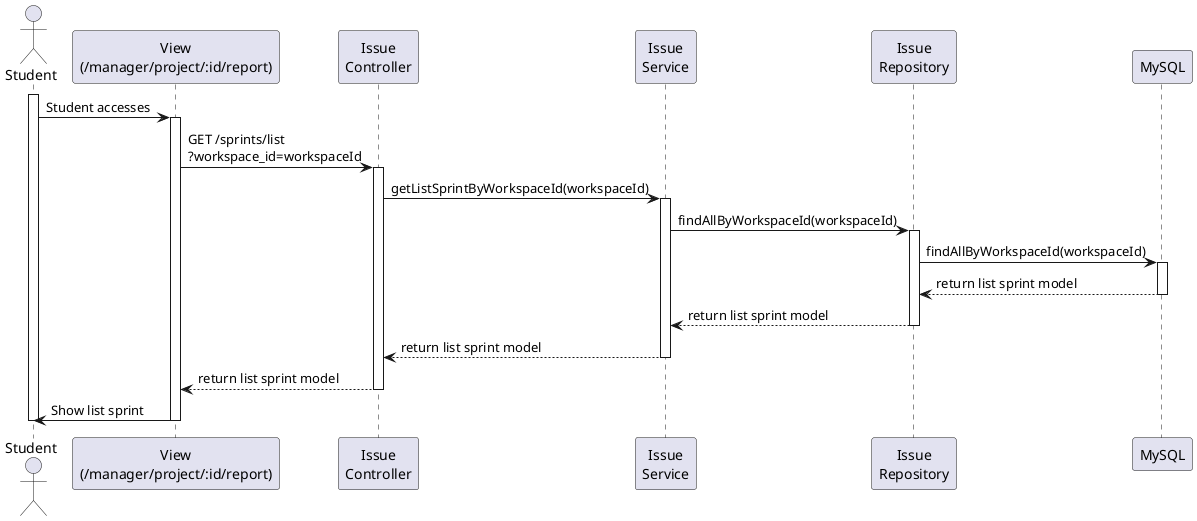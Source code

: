 @startuml
actor "Student" as SV
participant "View\n(/manager/project/:id/report)" as View
participant "Issue\nController" as Controller
participant "Issue\nService" as Service
participant "Issue\nRepository" as Repo
participant "MySQL" as MySQL

activate SV
SV -> View : Student accesses
activate View

View -> Controller : GET /sprints/list\n?workspace_id=workspaceId
activate Controller

Controller -> Service : getListSprintByWorkspaceId(workspaceId)
activate Service
Service -> Repo : findAllByWorkspaceId(workspaceId)
activate Repo
Repo -> MySQL : findAllByWorkspaceId(workspaceId)
activate MySQL
MySQL --> Repo : return list sprint model
deactivate MySQL
Repo --> Service : return list sprint model
deactivate Repo

Service --> Controller : return list sprint model
deactivate Service

Controller --> View : return list sprint model
deactivate Controller

View -> SV : Show list sprint
deactivate View
deactivate SV
@enduml
